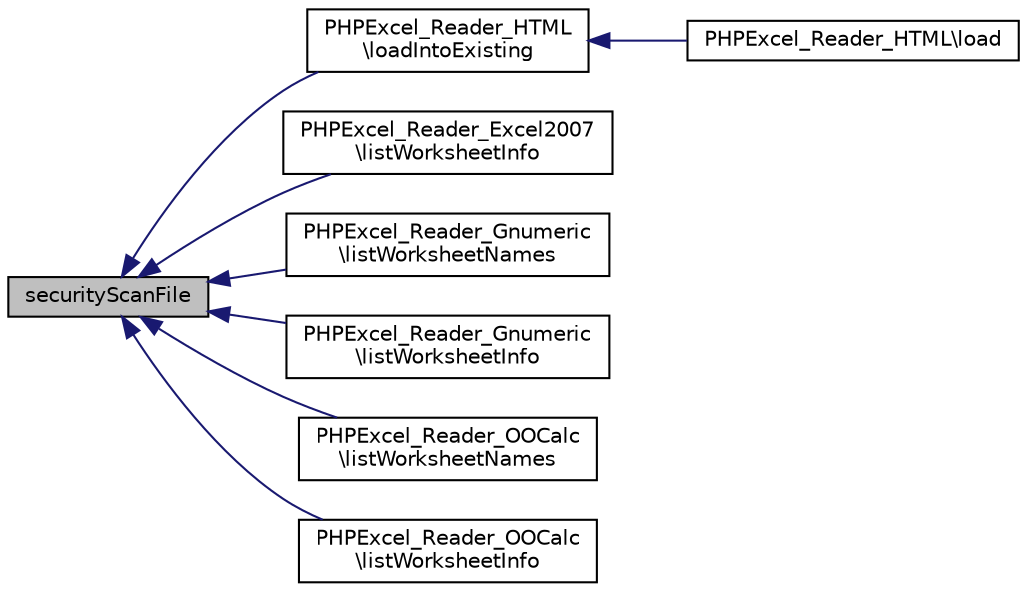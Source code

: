 digraph "securityScanFile"
{
  edge [fontname="Helvetica",fontsize="10",labelfontname="Helvetica",labelfontsize="10"];
  node [fontname="Helvetica",fontsize="10",shape=record];
  rankdir="LR";
  Node60 [label="securityScanFile",height=0.2,width=0.4,color="black", fillcolor="grey75", style="filled", fontcolor="black"];
  Node60 -> Node61 [dir="back",color="midnightblue",fontsize="10",style="solid",fontname="Helvetica"];
  Node61 [label="PHPExcel_Reader_HTML\l\\loadIntoExisting",height=0.2,width=0.4,color="black", fillcolor="white", style="filled",URL="$class_p_h_p_excel___reader___h_t_m_l.html#af6c531fcaf9c3c83abf91d6ac048b186"];
  Node61 -> Node62 [dir="back",color="midnightblue",fontsize="10",style="solid",fontname="Helvetica"];
  Node62 [label="PHPExcel_Reader_HTML\\load",height=0.2,width=0.4,color="black", fillcolor="white", style="filled",URL="$class_p_h_p_excel___reader___h_t_m_l.html#a138b94503ca4c44b510190c29d4f16fe"];
  Node60 -> Node63 [dir="back",color="midnightblue",fontsize="10",style="solid",fontname="Helvetica"];
  Node63 [label="PHPExcel_Reader_Excel2007\l\\listWorksheetInfo",height=0.2,width=0.4,color="black", fillcolor="white", style="filled",URL="$class_p_h_p_excel___reader___excel2007.html#a7ae73ad1b0fda6cd8644f583326626aa"];
  Node60 -> Node64 [dir="back",color="midnightblue",fontsize="10",style="solid",fontname="Helvetica"];
  Node64 [label="PHPExcel_Reader_Gnumeric\l\\listWorksheetNames",height=0.2,width=0.4,color="black", fillcolor="white", style="filled",URL="$class_p_h_p_excel___reader___gnumeric.html#afa718d59525a71d195cee8b1d54c51c5"];
  Node60 -> Node65 [dir="back",color="midnightblue",fontsize="10",style="solid",fontname="Helvetica"];
  Node65 [label="PHPExcel_Reader_Gnumeric\l\\listWorksheetInfo",height=0.2,width=0.4,color="black", fillcolor="white", style="filled",URL="$class_p_h_p_excel___reader___gnumeric.html#a7ae73ad1b0fda6cd8644f583326626aa"];
  Node60 -> Node66 [dir="back",color="midnightblue",fontsize="10",style="solid",fontname="Helvetica"];
  Node66 [label="PHPExcel_Reader_OOCalc\l\\listWorksheetNames",height=0.2,width=0.4,color="black", fillcolor="white", style="filled",URL="$class_p_h_p_excel___reader___o_o_calc.html#afa718d59525a71d195cee8b1d54c51c5"];
  Node60 -> Node67 [dir="back",color="midnightblue",fontsize="10",style="solid",fontname="Helvetica"];
  Node67 [label="PHPExcel_Reader_OOCalc\l\\listWorksheetInfo",height=0.2,width=0.4,color="black", fillcolor="white", style="filled",URL="$class_p_h_p_excel___reader___o_o_calc.html#a7ae73ad1b0fda6cd8644f583326626aa"];
}

